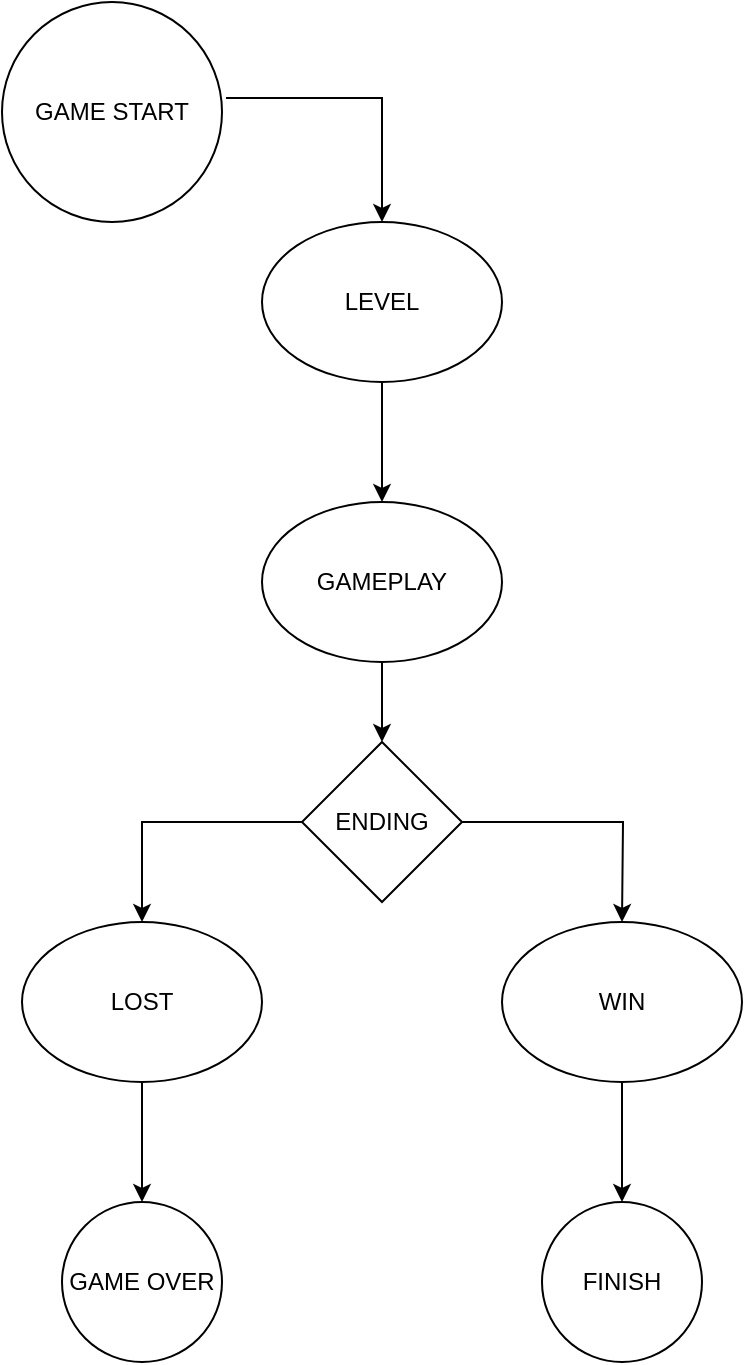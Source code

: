 <mxfile version="24.8.4">
  <diagram name="Page-1" id="PJrWZmXLRWU3NcH7N86H">
    <mxGraphModel dx="1434" dy="772" grid="1" gridSize="10" guides="1" tooltips="1" connect="1" arrows="1" fold="1" page="1" pageScale="1" pageWidth="850" pageHeight="1100" math="0" shadow="0">
      <root>
        <mxCell id="0" />
        <mxCell id="1" parent="0" />
        <mxCell id="GWI_aTMabxwM7ntHCNbu-1" value="GAME START" style="ellipse;whiteSpace=wrap;html=1;aspect=fixed;" vertex="1" parent="1">
          <mxGeometry x="130" y="140" width="110" height="110" as="geometry" />
        </mxCell>
        <mxCell id="GWI_aTMabxwM7ntHCNbu-3" value="" style="endArrow=classic;html=1;rounded=0;exitX=1.018;exitY=0.436;exitDx=0;exitDy=0;exitPerimeter=0;" edge="1" parent="1" source="GWI_aTMabxwM7ntHCNbu-1">
          <mxGeometry width="50" height="50" relative="1" as="geometry">
            <mxPoint x="400" y="420" as="sourcePoint" />
            <mxPoint x="320" y="250" as="targetPoint" />
            <Array as="points">
              <mxPoint x="320" y="188" />
            </Array>
          </mxGeometry>
        </mxCell>
        <mxCell id="GWI_aTMabxwM7ntHCNbu-4" value="LEVEL" style="ellipse;whiteSpace=wrap;html=1;" vertex="1" parent="1">
          <mxGeometry x="260" y="250" width="120" height="80" as="geometry" />
        </mxCell>
        <mxCell id="GWI_aTMabxwM7ntHCNbu-6" value="" style="endArrow=classic;html=1;rounded=0;exitX=0.5;exitY=1;exitDx=0;exitDy=0;" edge="1" parent="1" source="GWI_aTMabxwM7ntHCNbu-4">
          <mxGeometry width="50" height="50" relative="1" as="geometry">
            <mxPoint x="400" y="420" as="sourcePoint" />
            <mxPoint x="320" y="390" as="targetPoint" />
            <Array as="points">
              <mxPoint x="320" y="370" />
            </Array>
          </mxGeometry>
        </mxCell>
        <mxCell id="GWI_aTMabxwM7ntHCNbu-11" style="edgeStyle=orthogonalEdgeStyle;rounded=0;orthogonalLoop=1;jettySize=auto;html=1;exitX=0.5;exitY=1;exitDx=0;exitDy=0;entryX=0.5;entryY=0;entryDx=0;entryDy=0;" edge="1" parent="1" source="GWI_aTMabxwM7ntHCNbu-7" target="GWI_aTMabxwM7ntHCNbu-8">
          <mxGeometry relative="1" as="geometry" />
        </mxCell>
        <mxCell id="GWI_aTMabxwM7ntHCNbu-7" value="GAMEPLAY" style="ellipse;whiteSpace=wrap;html=1;" vertex="1" parent="1">
          <mxGeometry x="260" y="390" width="120" height="80" as="geometry" />
        </mxCell>
        <mxCell id="GWI_aTMabxwM7ntHCNbu-12" style="edgeStyle=orthogonalEdgeStyle;rounded=0;orthogonalLoop=1;jettySize=auto;html=1;exitX=0;exitY=0.5;exitDx=0;exitDy=0;" edge="1" parent="1" source="GWI_aTMabxwM7ntHCNbu-8">
          <mxGeometry relative="1" as="geometry">
            <mxPoint x="200" y="600" as="targetPoint" />
            <Array as="points">
              <mxPoint x="200" y="550" />
            </Array>
          </mxGeometry>
        </mxCell>
        <mxCell id="GWI_aTMabxwM7ntHCNbu-13" style="edgeStyle=orthogonalEdgeStyle;rounded=0;orthogonalLoop=1;jettySize=auto;html=1;exitX=1;exitY=0.5;exitDx=0;exitDy=0;" edge="1" parent="1" source="GWI_aTMabxwM7ntHCNbu-8">
          <mxGeometry relative="1" as="geometry">
            <mxPoint x="440" y="600" as="targetPoint" />
          </mxGeometry>
        </mxCell>
        <mxCell id="GWI_aTMabxwM7ntHCNbu-8" value="ENDING" style="rhombus;whiteSpace=wrap;html=1;" vertex="1" parent="1">
          <mxGeometry x="280" y="510" width="80" height="80" as="geometry" />
        </mxCell>
        <mxCell id="GWI_aTMabxwM7ntHCNbu-19" value="" style="edgeStyle=orthogonalEdgeStyle;rounded=0;orthogonalLoop=1;jettySize=auto;html=1;" edge="1" parent="1" source="GWI_aTMabxwM7ntHCNbu-14" target="GWI_aTMabxwM7ntHCNbu-18">
          <mxGeometry relative="1" as="geometry" />
        </mxCell>
        <mxCell id="GWI_aTMabxwM7ntHCNbu-14" value="LOST" style="ellipse;whiteSpace=wrap;html=1;" vertex="1" parent="1">
          <mxGeometry x="140" y="600" width="120" height="80" as="geometry" />
        </mxCell>
        <mxCell id="GWI_aTMabxwM7ntHCNbu-17" style="edgeStyle=orthogonalEdgeStyle;rounded=0;orthogonalLoop=1;jettySize=auto;html=1;exitX=0.5;exitY=1;exitDx=0;exitDy=0;entryX=0.5;entryY=0;entryDx=0;entryDy=0;" edge="1" parent="1" source="GWI_aTMabxwM7ntHCNbu-15" target="GWI_aTMabxwM7ntHCNbu-16">
          <mxGeometry relative="1" as="geometry" />
        </mxCell>
        <mxCell id="GWI_aTMabxwM7ntHCNbu-15" value="WIN" style="ellipse;whiteSpace=wrap;html=1;" vertex="1" parent="1">
          <mxGeometry x="380" y="600" width="120" height="80" as="geometry" />
        </mxCell>
        <mxCell id="GWI_aTMabxwM7ntHCNbu-16" value="FINISH" style="ellipse;whiteSpace=wrap;html=1;aspect=fixed;" vertex="1" parent="1">
          <mxGeometry x="400" y="740" width="80" height="80" as="geometry" />
        </mxCell>
        <mxCell id="GWI_aTMabxwM7ntHCNbu-18" value="GAME OVER" style="ellipse;whiteSpace=wrap;html=1;" vertex="1" parent="1">
          <mxGeometry x="160" y="740" width="80" height="80" as="geometry" />
        </mxCell>
      </root>
    </mxGraphModel>
  </diagram>
</mxfile>

